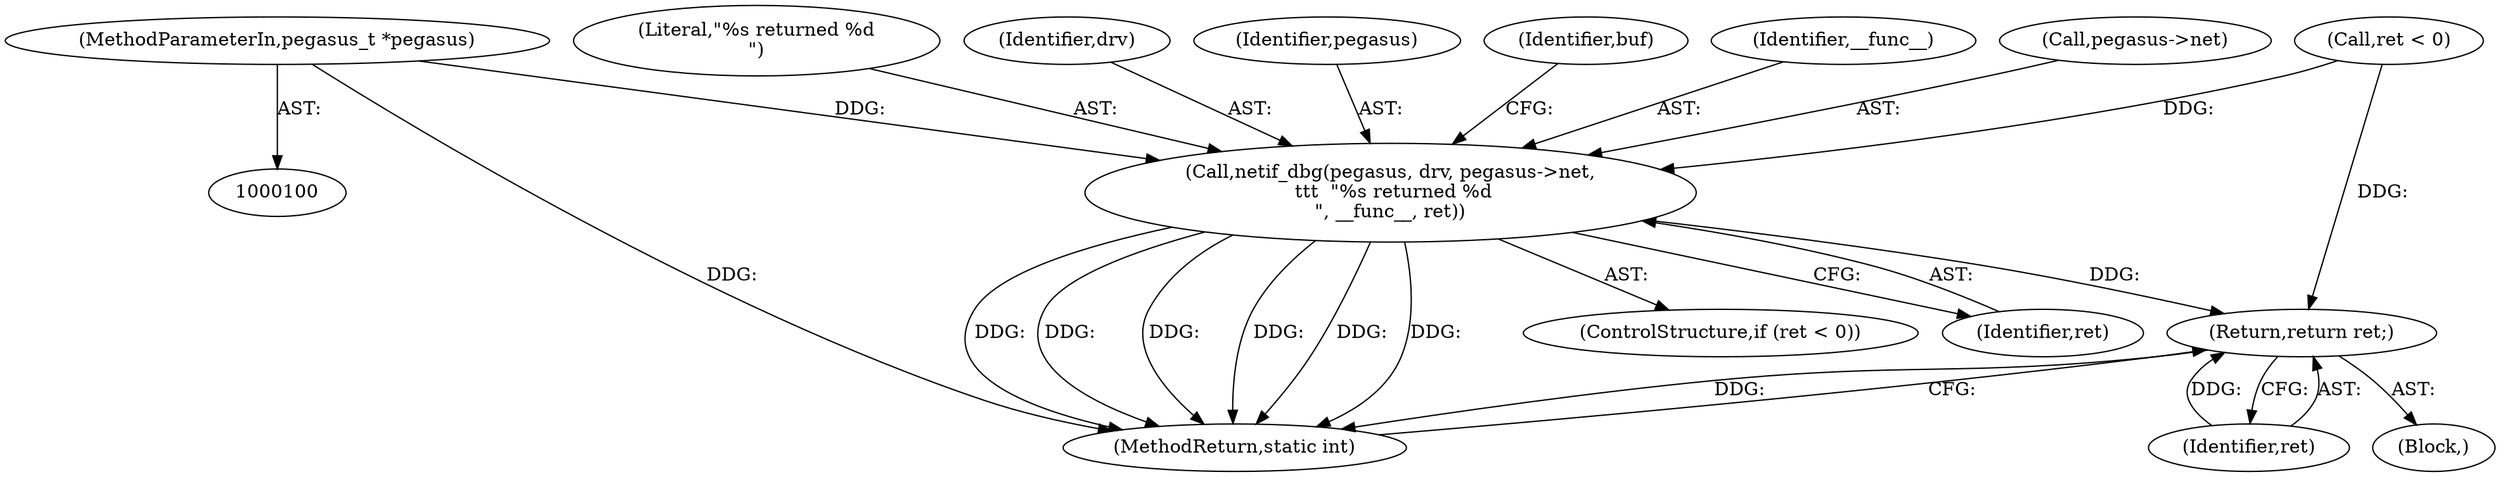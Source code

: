 digraph "0_linux_5593523f968bc86d42a035c6df47d5e0979b5ace_1@pointer" {
"1000101" [label="(MethodParameterIn,pegasus_t *pegasus)"];
"1000142" [label="(Call,netif_dbg(pegasus, drv, pegasus->net,\n \t\t\t  \"%s returned %d\n\", __func__, ret))"];
"1000153" [label="(Return,return ret;)"];
"1000155" [label="(MethodReturn,static int)"];
"1000154" [label="(Identifier,ret)"];
"1000142" [label="(Call,netif_dbg(pegasus, drv, pegasus->net,\n \t\t\t  \"%s returned %d\n\", __func__, ret))"];
"1000105" [label="(Block,)"];
"1000148" [label="(Literal,\"%s returned %d\n\")"];
"1000101" [label="(MethodParameterIn,pegasus_t *pegasus)"];
"1000139" [label="(Call,ret < 0)"];
"1000138" [label="(ControlStructure,if (ret < 0))"];
"1000144" [label="(Identifier,drv)"];
"1000153" [label="(Return,return ret;)"];
"1000143" [label="(Identifier,pegasus)"];
"1000150" [label="(Identifier,ret)"];
"1000152" [label="(Identifier,buf)"];
"1000149" [label="(Identifier,__func__)"];
"1000145" [label="(Call,pegasus->net)"];
"1000101" -> "1000100"  [label="AST: "];
"1000101" -> "1000155"  [label="DDG: "];
"1000101" -> "1000142"  [label="DDG: "];
"1000142" -> "1000138"  [label="AST: "];
"1000142" -> "1000150"  [label="CFG: "];
"1000143" -> "1000142"  [label="AST: "];
"1000144" -> "1000142"  [label="AST: "];
"1000145" -> "1000142"  [label="AST: "];
"1000148" -> "1000142"  [label="AST: "];
"1000149" -> "1000142"  [label="AST: "];
"1000150" -> "1000142"  [label="AST: "];
"1000152" -> "1000142"  [label="CFG: "];
"1000142" -> "1000155"  [label="DDG: "];
"1000142" -> "1000155"  [label="DDG: "];
"1000142" -> "1000155"  [label="DDG: "];
"1000142" -> "1000155"  [label="DDG: "];
"1000142" -> "1000155"  [label="DDG: "];
"1000142" -> "1000155"  [label="DDG: "];
"1000139" -> "1000142"  [label="DDG: "];
"1000142" -> "1000153"  [label="DDG: "];
"1000153" -> "1000105"  [label="AST: "];
"1000153" -> "1000154"  [label="CFG: "];
"1000154" -> "1000153"  [label="AST: "];
"1000155" -> "1000153"  [label="CFG: "];
"1000153" -> "1000155"  [label="DDG: "];
"1000154" -> "1000153"  [label="DDG: "];
"1000139" -> "1000153"  [label="DDG: "];
}
